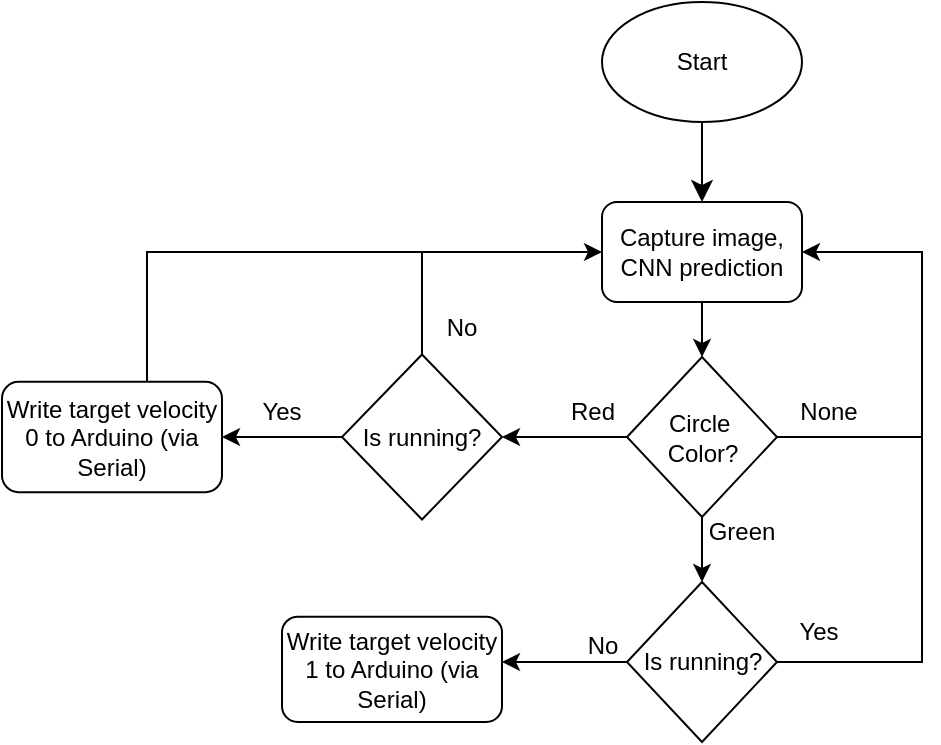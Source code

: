 <mxfile version="24.4.9" type="device">
  <diagram id="C5RBs43oDa-KdzZeNtuy" name="Page-1">
    <mxGraphModel dx="1372" dy="786" grid="1" gridSize="10" guides="1" tooltips="1" connect="1" arrows="1" fold="1" page="1" pageScale="1" pageWidth="1169" pageHeight="827" background="none" math="0" shadow="0">
      <root>
        <mxCell id="WIyWlLk6GJQsqaUBKTNV-0" />
        <mxCell id="WIyWlLk6GJQsqaUBKTNV-1" parent="WIyWlLk6GJQsqaUBKTNV-0" />
        <mxCell id="WIyWlLk6GJQsqaUBKTNV-2" value="" style="rounded=0;html=1;jettySize=auto;orthogonalLoop=1;fontSize=11;endArrow=classic;endFill=1;endSize=8;strokeWidth=1;shadow=0;labelBackgroundColor=none;edgeStyle=orthogonalEdgeStyle;" parent="WIyWlLk6GJQsqaUBKTNV-1" edge="1">
          <mxGeometry relative="1" as="geometry">
            <mxPoint x="350" y="140" as="sourcePoint" />
            <mxPoint x="350" y="190" as="targetPoint" />
          </mxGeometry>
        </mxCell>
        <mxCell id="yAoYpDVKnLxEVIY6737K-0" value="Start" style="ellipse;whiteSpace=wrap;html=1;" parent="WIyWlLk6GJQsqaUBKTNV-1" vertex="1">
          <mxGeometry x="300" y="90" width="100" height="60" as="geometry" />
        </mxCell>
        <mxCell id="yAoYpDVKnLxEVIY6737K-4" value="" style="edgeStyle=orthogonalEdgeStyle;rounded=0;orthogonalLoop=1;jettySize=auto;html=1;" parent="WIyWlLk6GJQsqaUBKTNV-1" source="yAoYpDVKnLxEVIY6737K-1" target="yAoYpDVKnLxEVIY6737K-3" edge="1">
          <mxGeometry relative="1" as="geometry" />
        </mxCell>
        <mxCell id="yAoYpDVKnLxEVIY6737K-1" value="Capture image,&lt;div&gt;CNN prediction&lt;/div&gt;" style="rounded=1;whiteSpace=wrap;html=1;" parent="WIyWlLk6GJQsqaUBKTNV-1" vertex="1">
          <mxGeometry x="300" y="190" width="100" height="50" as="geometry" />
        </mxCell>
        <mxCell id="yAoYpDVKnLxEVIY6737K-37" style="edgeStyle=orthogonalEdgeStyle;rounded=0;orthogonalLoop=1;jettySize=auto;html=1;entryX=1;entryY=0.5;entryDx=0;entryDy=0;" parent="WIyWlLk6GJQsqaUBKTNV-1" source="yAoYpDVKnLxEVIY6737K-3" target="yAoYpDVKnLxEVIY6737K-13" edge="1">
          <mxGeometry relative="1" as="geometry" />
        </mxCell>
        <mxCell id="yAoYpDVKnLxEVIY6737K-40" style="edgeStyle=orthogonalEdgeStyle;rounded=0;orthogonalLoop=1;jettySize=auto;html=1;endArrow=none;endFill=0;" parent="WIyWlLk6GJQsqaUBKTNV-1" source="yAoYpDVKnLxEVIY6737K-3" edge="1">
          <mxGeometry relative="1" as="geometry">
            <mxPoint x="460" y="307.5" as="targetPoint" />
          </mxGeometry>
        </mxCell>
        <mxCell id="yAoYpDVKnLxEVIY6737K-3" value="Circle&amp;nbsp;&lt;div&gt;Color?&lt;/div&gt;" style="rhombus;whiteSpace=wrap;html=1;" parent="WIyWlLk6GJQsqaUBKTNV-1" vertex="1">
          <mxGeometry x="312.5" y="267.5" width="75" height="80" as="geometry" />
        </mxCell>
        <mxCell id="yAoYpDVKnLxEVIY6737K-10" value="" style="edgeStyle=orthogonalEdgeStyle;rounded=0;orthogonalLoop=1;jettySize=auto;html=1;" parent="WIyWlLk6GJQsqaUBKTNV-1" source="yAoYpDVKnLxEVIY6737K-3" edge="1">
          <mxGeometry relative="1" as="geometry">
            <mxPoint x="350" y="340" as="sourcePoint" />
            <mxPoint x="350" y="380" as="targetPoint" />
          </mxGeometry>
        </mxCell>
        <mxCell id="yAoYpDVKnLxEVIY6737K-11" value="Green" style="text;html=1;align=center;verticalAlign=middle;whiteSpace=wrap;rounded=0;" parent="WIyWlLk6GJQsqaUBKTNV-1" vertex="1">
          <mxGeometry x="340" y="340" width="60" height="30" as="geometry" />
        </mxCell>
        <mxCell id="yAoYpDVKnLxEVIY6737K-12" value="Red" style="text;html=1;align=center;verticalAlign=middle;resizable=0;points=[];autosize=1;strokeColor=none;fillColor=none;" parent="WIyWlLk6GJQsqaUBKTNV-1" vertex="1">
          <mxGeometry x="270" y="280" width="50" height="30" as="geometry" />
        </mxCell>
        <mxCell id="yAoYpDVKnLxEVIY6737K-46" style="edgeStyle=orthogonalEdgeStyle;rounded=0;orthogonalLoop=1;jettySize=auto;html=1;entryX=1;entryY=0.5;entryDx=0;entryDy=0;" parent="WIyWlLk6GJQsqaUBKTNV-1" source="yAoYpDVKnLxEVIY6737K-13" target="yAoYpDVKnLxEVIY6737K-23" edge="1">
          <mxGeometry relative="1" as="geometry" />
        </mxCell>
        <mxCell id="yAoYpDVKnLxEVIY6737K-13" value="Is running?" style="rhombus;whiteSpace=wrap;html=1;" parent="WIyWlLk6GJQsqaUBKTNV-1" vertex="1">
          <mxGeometry x="170" y="266.25" width="80" height="82.5" as="geometry" />
        </mxCell>
        <mxCell id="yAoYpDVKnLxEVIY6737K-20" value="" style="endArrow=classic;startArrow=none;html=1;rounded=0;exitX=0.5;exitY=0;exitDx=0;exitDy=0;entryX=0;entryY=0.5;entryDx=0;entryDy=0;startFill=0;" parent="WIyWlLk6GJQsqaUBKTNV-1" source="yAoYpDVKnLxEVIY6737K-13" target="yAoYpDVKnLxEVIY6737K-1" edge="1">
          <mxGeometry width="50" height="50" relative="1" as="geometry">
            <mxPoint x="210" y="260" as="sourcePoint" />
            <mxPoint x="260" y="210" as="targetPoint" />
            <Array as="points">
              <mxPoint x="210" y="215" />
            </Array>
          </mxGeometry>
        </mxCell>
        <mxCell id="yAoYpDVKnLxEVIY6737K-21" value="No" style="text;html=1;align=center;verticalAlign=middle;whiteSpace=wrap;rounded=0;" parent="WIyWlLk6GJQsqaUBKTNV-1" vertex="1">
          <mxGeometry x="200" y="237.5" width="60" height="30" as="geometry" />
        </mxCell>
        <mxCell id="yAoYpDVKnLxEVIY6737K-50" style="edgeStyle=orthogonalEdgeStyle;rounded=0;orthogonalLoop=1;jettySize=auto;html=1;endArrow=none;endFill=0;jumpSize=6;startSize=6;endSize=6;" parent="WIyWlLk6GJQsqaUBKTNV-1" edge="1">
          <mxGeometry relative="1" as="geometry">
            <mxPoint x="210" y="215" as="targetPoint" />
            <mxPoint x="72.5" y="289.91" as="sourcePoint" />
            <Array as="points">
              <mxPoint x="72" y="215.07" />
              <mxPoint x="190" y="215.07" />
            </Array>
          </mxGeometry>
        </mxCell>
        <mxCell id="yAoYpDVKnLxEVIY6737K-23" value="Write target velocity 0 to Arduino&amp;nbsp;&lt;span style=&quot;background-color: initial;&quot;&gt;(via Serial)&lt;/span&gt;" style="rounded=1;whiteSpace=wrap;html=1;" parent="WIyWlLk6GJQsqaUBKTNV-1" vertex="1">
          <mxGeometry y="279.92" width="110" height="55.16" as="geometry" />
        </mxCell>
        <mxCell id="yAoYpDVKnLxEVIY6737K-52" style="edgeStyle=orthogonalEdgeStyle;rounded=0;orthogonalLoop=1;jettySize=auto;html=1;" parent="WIyWlLk6GJQsqaUBKTNV-1" source="yAoYpDVKnLxEVIY6737K-27" edge="1">
          <mxGeometry relative="1" as="geometry">
            <mxPoint x="250" y="420.0" as="targetPoint" />
          </mxGeometry>
        </mxCell>
        <mxCell id="yAoYpDVKnLxEVIY6737K-27" value="Is running?" style="rhombus;whiteSpace=wrap;html=1;" parent="WIyWlLk6GJQsqaUBKTNV-1" vertex="1">
          <mxGeometry x="312.5" y="380" width="75" height="80" as="geometry" />
        </mxCell>
        <mxCell id="yAoYpDVKnLxEVIY6737K-28" value="Yes" style="text;html=1;align=center;verticalAlign=middle;whiteSpace=wrap;rounded=0;" parent="WIyWlLk6GJQsqaUBKTNV-1" vertex="1">
          <mxGeometry x="110" y="280" width="60" height="30" as="geometry" />
        </mxCell>
        <mxCell id="yAoYpDVKnLxEVIY6737K-31" value="" style="endArrow=none;startArrow=classic;html=1;rounded=0;exitX=1;exitY=0.5;exitDx=0;exitDy=0;endFill=0;" parent="WIyWlLk6GJQsqaUBKTNV-1" source="yAoYpDVKnLxEVIY6737K-1" edge="1">
          <mxGeometry width="50" height="50" relative="1" as="geometry">
            <mxPoint x="370" y="320" as="sourcePoint" />
            <mxPoint x="460" y="410" as="targetPoint" />
            <Array as="points">
              <mxPoint x="460" y="215" />
            </Array>
          </mxGeometry>
        </mxCell>
        <mxCell id="yAoYpDVKnLxEVIY6737K-36" value="" style="endArrow=none;html=1;rounded=0;exitX=1;exitY=0.5;exitDx=0;exitDy=0;" parent="WIyWlLk6GJQsqaUBKTNV-1" source="yAoYpDVKnLxEVIY6737K-27" edge="1">
          <mxGeometry width="50" height="50" relative="1" as="geometry">
            <mxPoint x="390" y="420" as="sourcePoint" />
            <mxPoint x="460" y="410" as="targetPoint" />
            <Array as="points">
              <mxPoint x="460" y="420" />
            </Array>
          </mxGeometry>
        </mxCell>
        <mxCell id="yAoYpDVKnLxEVIY6737K-38" value="Yes" style="text;html=1;align=center;verticalAlign=middle;resizable=0;points=[];autosize=1;strokeColor=none;fillColor=none;" parent="WIyWlLk6GJQsqaUBKTNV-1" vertex="1">
          <mxGeometry x="387.5" y="390" width="40" height="30" as="geometry" />
        </mxCell>
        <mxCell id="yAoYpDVKnLxEVIY6737K-39" value="No" style="text;html=1;align=center;verticalAlign=middle;resizable=0;points=[];autosize=1;strokeColor=none;fillColor=none;" parent="WIyWlLk6GJQsqaUBKTNV-1" vertex="1">
          <mxGeometry x="280" y="397.34" width="40" height="30" as="geometry" />
        </mxCell>
        <mxCell id="yAoYpDVKnLxEVIY6737K-41" value="None" style="text;html=1;align=center;verticalAlign=middle;resizable=0;points=[];autosize=1;strokeColor=none;fillColor=none;" parent="WIyWlLk6GJQsqaUBKTNV-1" vertex="1">
          <mxGeometry x="387.5" y="280" width="50" height="30" as="geometry" />
        </mxCell>
        <mxCell id="yAoYpDVKnLxEVIY6737K-54" value="Write target velocity 1 to Arduino&amp;nbsp;&lt;span style=&quot;background-color: initial;&quot;&gt;(via Serial)&lt;/span&gt;" style="rounded=1;whiteSpace=wrap;html=1;" parent="WIyWlLk6GJQsqaUBKTNV-1" vertex="1">
          <mxGeometry x="140" y="397.34" width="110" height="52.66" as="geometry" />
        </mxCell>
      </root>
    </mxGraphModel>
  </diagram>
</mxfile>
